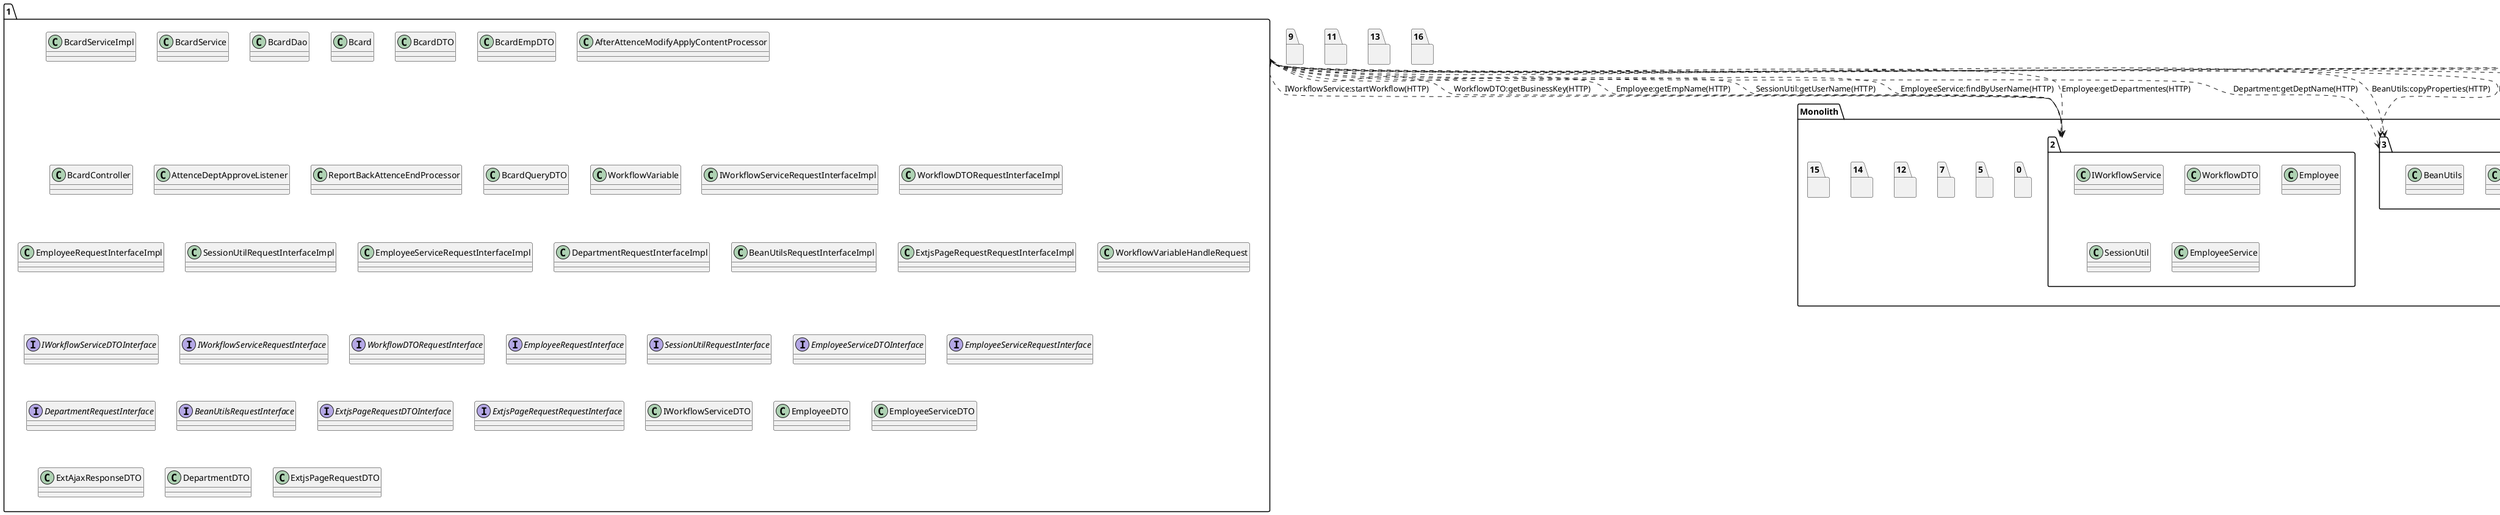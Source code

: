 @startuml
package "1"{
class BcardServiceImpl
class BcardService
class BcardDao
class Bcard
class BcardDTO
class BcardEmpDTO
class AfterAttenceModifyApplyContentProcessor
class BcardController
class AttenceDeptApproveListener
class ReportBackAttenceEndProcessor
class BcardQueryDTO
class WorkflowVariable
class IWorkflowServiceRequestInterfaceImpl
class WorkflowDTORequestInterfaceImpl
class EmployeeRequestInterfaceImpl
class SessionUtilRequestInterfaceImpl
class EmployeeServiceRequestInterfaceImpl
class DepartmentRequestInterfaceImpl
class BeanUtilsRequestInterfaceImpl
class ExtjsPageRequestRequestInterfaceImpl
class WorkflowVariableHandleRequest
interface IWorkflowServiceDTOInterface
interface IWorkflowServiceRequestInterface
interface WorkflowDTORequestInterface
interface EmployeeRequestInterface
interface SessionUtilRequestInterface
interface EmployeeServiceDTOInterface
interface EmployeeServiceRequestInterface
interface DepartmentRequestInterface
interface BeanUtilsRequestInterface
interface ExtjsPageRequestDTOInterface
interface ExtjsPageRequestRequestInterface
class IWorkflowServiceDTO
class EmployeeDTO
class EmployeeServiceDTO
class ExtAjaxResponseDTO
class DepartmentDTO
class ExtjsPageRequestDTO
}
package "9"{
}
package "11"{
}
package "13"{
}
package "16"{
}
package "Monolith" {
package "0"{
}
package "2"{
class IWorkflowService
class WorkflowDTO
class Employee
class SessionUtil
class EmployeeService
class Employee
}
package "3"{
class Department
class BeanUtils
class Department
}
package "4"{
class InStorageController
}
package "5"{
}
package "6"{
class TravelController
}
package "7"{
}
package "8"{
class LeaveController
}
package "10"{
class ExtjsPageRequest
}
package "12"{
}
package "14"{
}
package "15"{
}
}
"1"..>"2":IWorkflowService:startWorkflow(HTTP)
"1"..>"2":WorkflowDTO:getBusinessKey(HTTP)
"1"..>"2":Employee:getEmpName(HTTP)
"1"..>"2":SessionUtil:getUserName(HTTP)
"1"..>"2":EmployeeService:findByUserName(HTTP)
"1"..>"2":Employee:getDepartmentes(HTTP)
"1"..>"3":Department:getDeptName(HTTP)
"1"..>"3":BeanUtils:copyProperties(HTTP)
"1"..>"3":Department:getManagerNo(HTTP)
"1"..>"10":ExtjsPageRequest:getPageable(HTTP)
"4"..>"1":WorkflowVariable:getVariableMap (HTTP)
"6"..>"1":WorkflowVariable:getVariableMap (HTTP)
"8"..>"1":WorkflowVariable:getVariableMap (HTTP)
@enduml